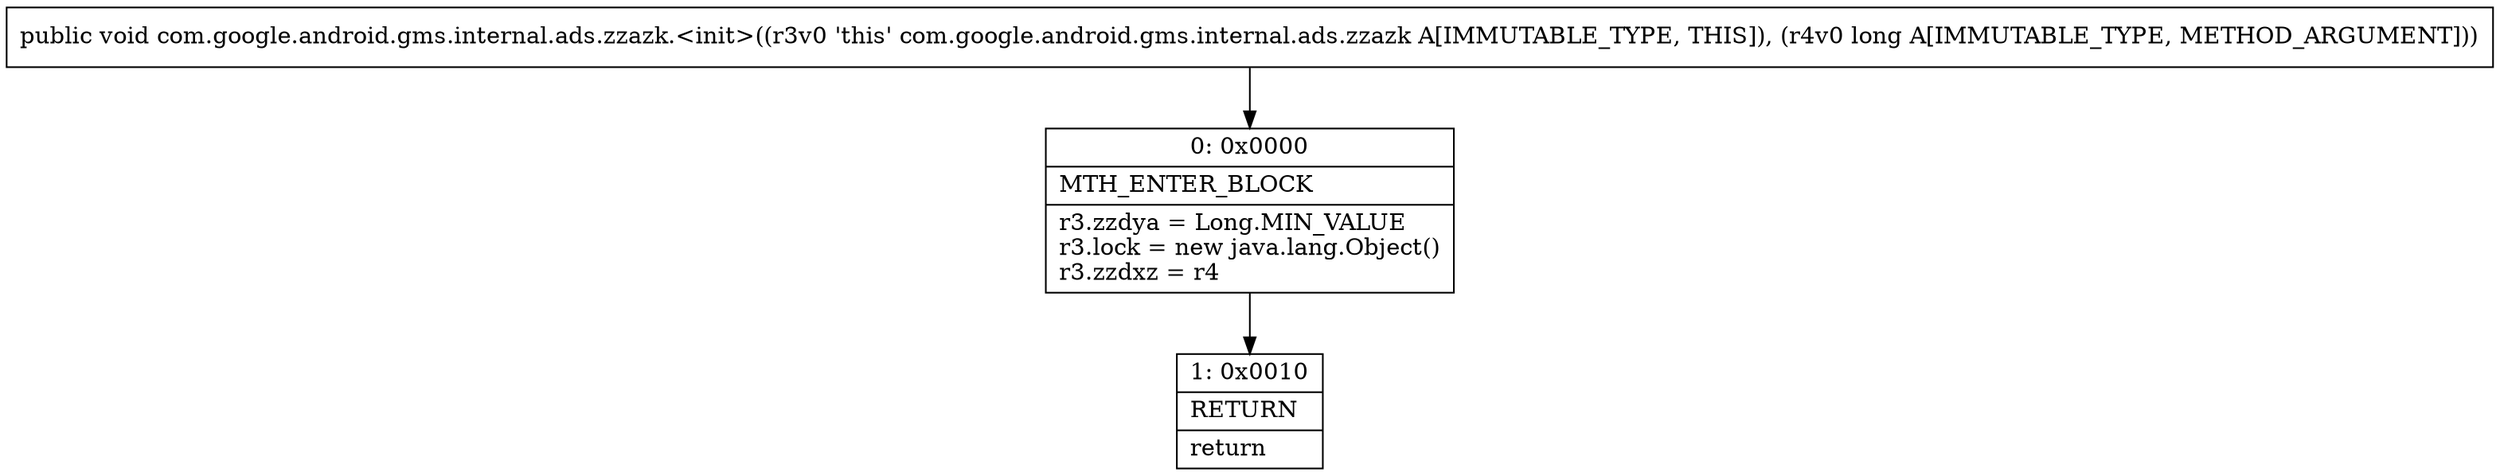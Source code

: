 digraph "CFG forcom.google.android.gms.internal.ads.zzazk.\<init\>(J)V" {
Node_0 [shape=record,label="{0\:\ 0x0000|MTH_ENTER_BLOCK\l|r3.zzdya = Long.MIN_VALUE\lr3.lock = new java.lang.Object()\lr3.zzdxz = r4\l}"];
Node_1 [shape=record,label="{1\:\ 0x0010|RETURN\l|return\l}"];
MethodNode[shape=record,label="{public void com.google.android.gms.internal.ads.zzazk.\<init\>((r3v0 'this' com.google.android.gms.internal.ads.zzazk A[IMMUTABLE_TYPE, THIS]), (r4v0 long A[IMMUTABLE_TYPE, METHOD_ARGUMENT])) }"];
MethodNode -> Node_0;
Node_0 -> Node_1;
}

